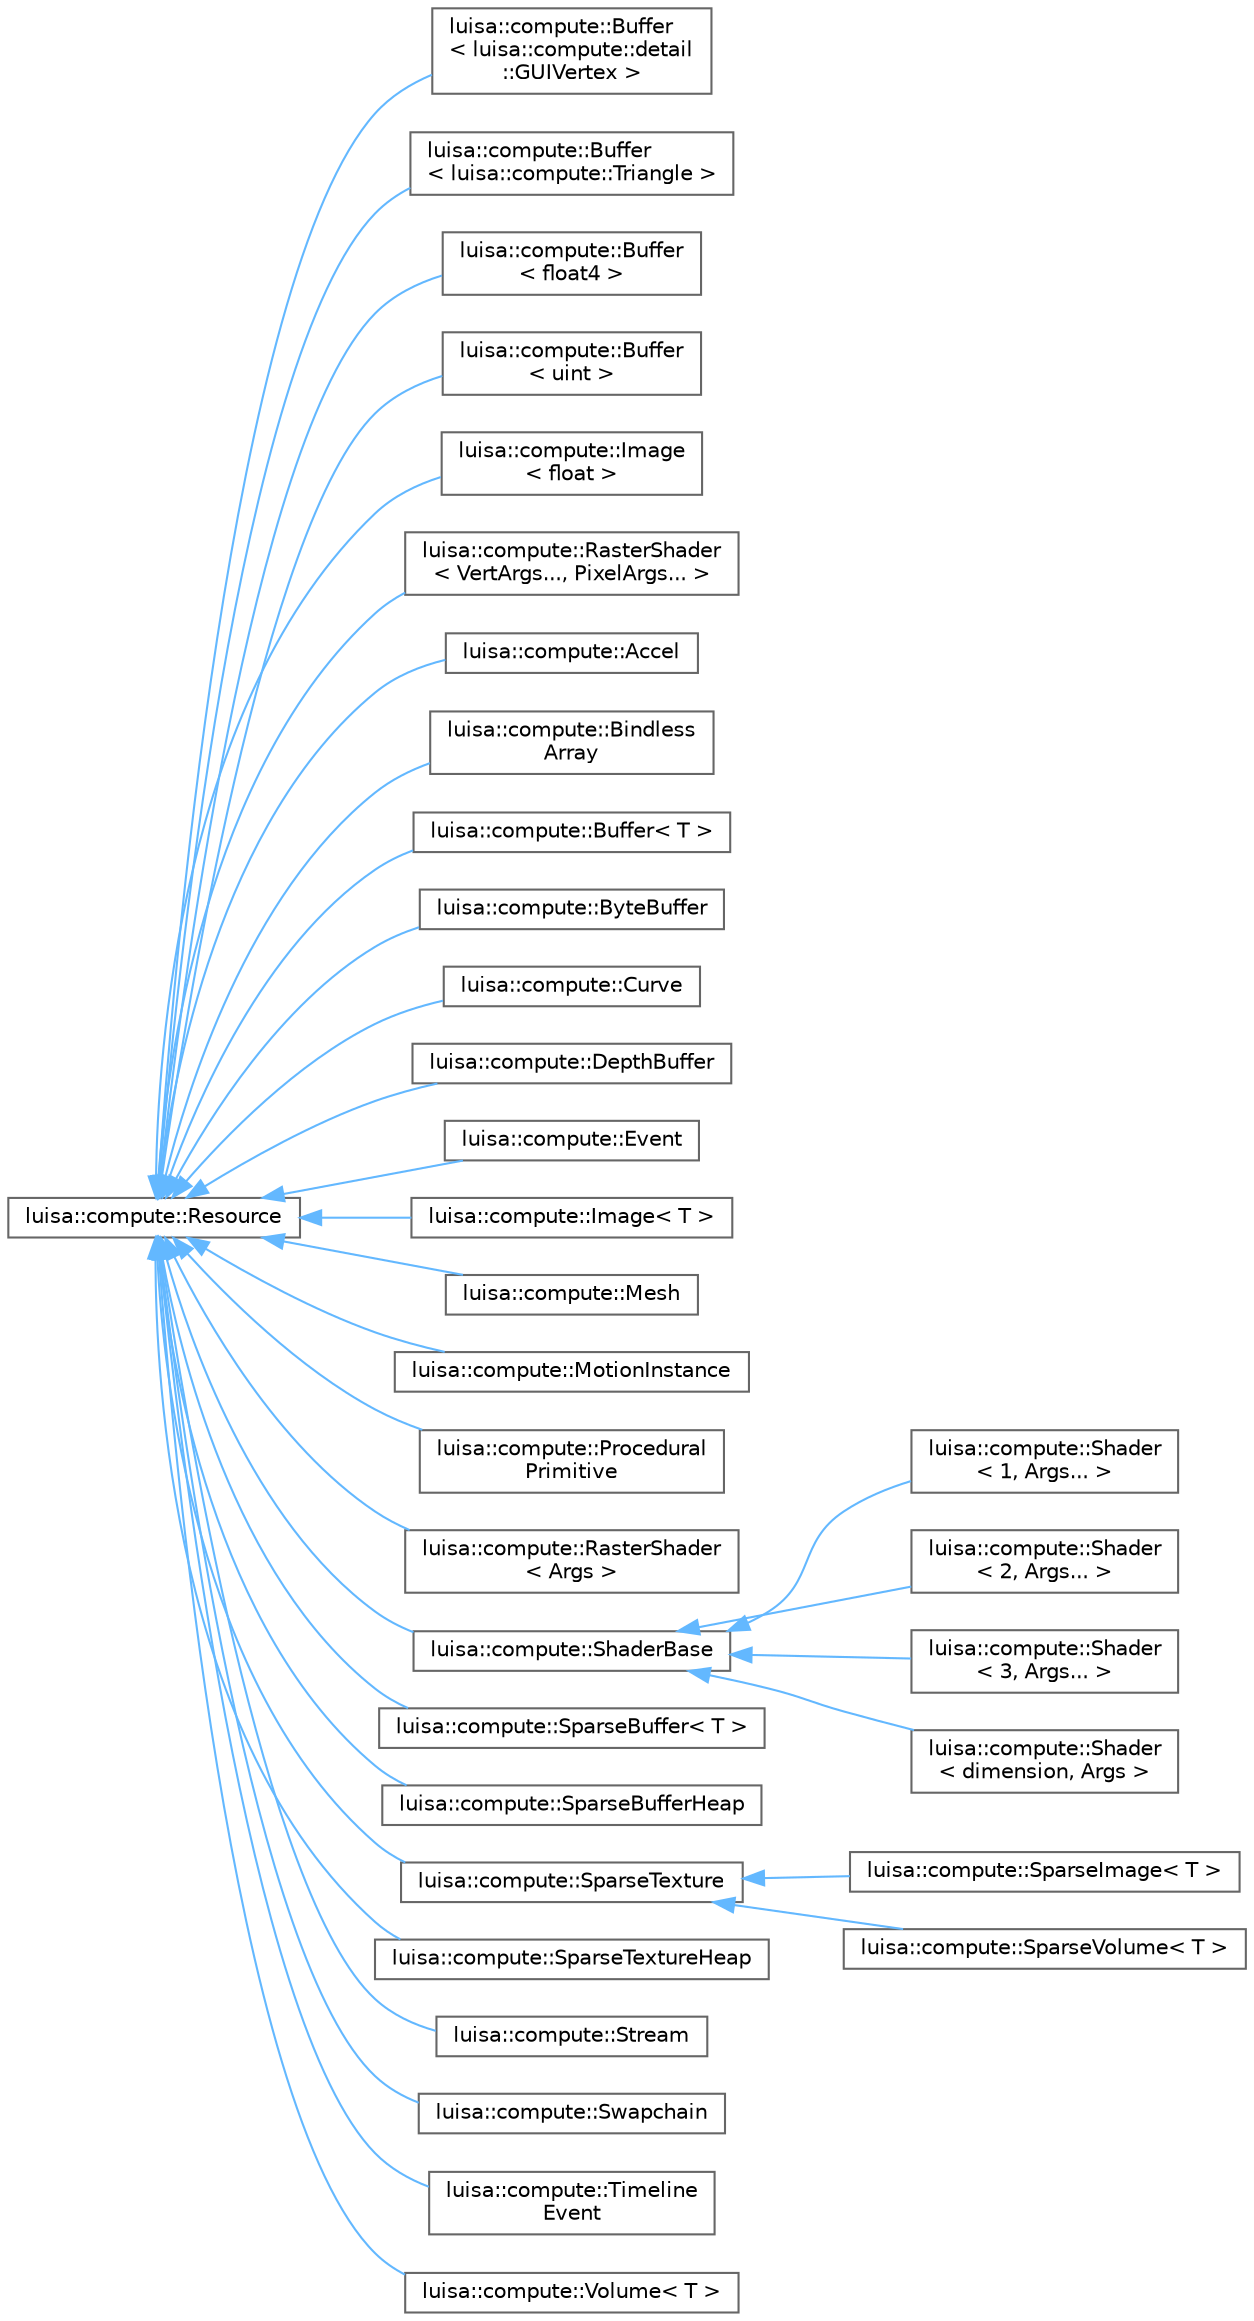 digraph "类继承关系图"
{
 // LATEX_PDF_SIZE
  bgcolor="transparent";
  edge [fontname=Helvetica,fontsize=10,labelfontname=Helvetica,labelfontsize=10];
  node [fontname=Helvetica,fontsize=10,shape=box,height=0.2,width=0.4];
  rankdir="LR";
  Node0 [id="Node000000",label="luisa::compute::Resource",height=0.2,width=0.4,color="grey40", fillcolor="white", style="filled",URL="$classluisa_1_1compute_1_1_resource.html",tooltip=" "];
  Node0 -> Node1 [id="edge1366_Node000000_Node000001",dir="back",color="steelblue1",style="solid",tooltip=" "];
  Node1 [id="Node000001",label="luisa::compute::Buffer\l\< luisa::compute::detail\l::GUIVertex \>",height=0.2,width=0.4,color="grey40", fillcolor="white", style="filled",URL="$classluisa_1_1compute_1_1_buffer.html",tooltip=" "];
  Node0 -> Node2 [id="edge1367_Node000000_Node000002",dir="back",color="steelblue1",style="solid",tooltip=" "];
  Node2 [id="Node000002",label="luisa::compute::Buffer\l\< luisa::compute::Triangle \>",height=0.2,width=0.4,color="grey40", fillcolor="white", style="filled",URL="$classluisa_1_1compute_1_1_buffer.html",tooltip=" "];
  Node0 -> Node3 [id="edge1368_Node000000_Node000003",dir="back",color="steelblue1",style="solid",tooltip=" "];
  Node3 [id="Node000003",label="luisa::compute::Buffer\l\< float4 \>",height=0.2,width=0.4,color="grey40", fillcolor="white", style="filled",URL="$classluisa_1_1compute_1_1_buffer.html",tooltip=" "];
  Node0 -> Node4 [id="edge1369_Node000000_Node000004",dir="back",color="steelblue1",style="solid",tooltip=" "];
  Node4 [id="Node000004",label="luisa::compute::Buffer\l\< uint \>",height=0.2,width=0.4,color="grey40", fillcolor="white", style="filled",URL="$classluisa_1_1compute_1_1_buffer.html",tooltip=" "];
  Node0 -> Node5 [id="edge1370_Node000000_Node000005",dir="back",color="steelblue1",style="solid",tooltip=" "];
  Node5 [id="Node000005",label="luisa::compute::Image\l\< float \>",height=0.2,width=0.4,color="grey40", fillcolor="white", style="filled",URL="$classluisa_1_1compute_1_1_image.html",tooltip=" "];
  Node0 -> Node6 [id="edge1371_Node000000_Node000006",dir="back",color="steelblue1",style="solid",tooltip=" "];
  Node6 [id="Node000006",label="luisa::compute::RasterShader\l\< VertArgs..., PixelArgs... \>",height=0.2,width=0.4,color="grey40", fillcolor="white", style="filled",URL="$classluisa_1_1compute_1_1_raster_shader.html",tooltip=" "];
  Node0 -> Node7 [id="edge1372_Node000000_Node000007",dir="back",color="steelblue1",style="solid",tooltip=" "];
  Node7 [id="Node000007",label="luisa::compute::Accel",height=0.2,width=0.4,color="grey40", fillcolor="white", style="filled",URL="$classluisa_1_1compute_1_1_accel.html",tooltip=" "];
  Node0 -> Node8 [id="edge1373_Node000000_Node000008",dir="back",color="steelblue1",style="solid",tooltip=" "];
  Node8 [id="Node000008",label="luisa::compute::Bindless\lArray",height=0.2,width=0.4,color="grey40", fillcolor="white", style="filled",URL="$classluisa_1_1compute_1_1_bindless_array.html",tooltip=" "];
  Node0 -> Node9 [id="edge1374_Node000000_Node000009",dir="back",color="steelblue1",style="solid",tooltip=" "];
  Node9 [id="Node000009",label="luisa::compute::Buffer\< T \>",height=0.2,width=0.4,color="grey40", fillcolor="white", style="filled",URL="$classluisa_1_1compute_1_1_buffer.html",tooltip=" "];
  Node0 -> Node10 [id="edge1375_Node000000_Node000010",dir="back",color="steelblue1",style="solid",tooltip=" "];
  Node10 [id="Node000010",label="luisa::compute::ByteBuffer",height=0.2,width=0.4,color="grey40", fillcolor="white", style="filled",URL="$classluisa_1_1compute_1_1_byte_buffer.html",tooltip=" "];
  Node0 -> Node11 [id="edge1376_Node000000_Node000011",dir="back",color="steelblue1",style="solid",tooltip=" "];
  Node11 [id="Node000011",label="luisa::compute::Curve",height=0.2,width=0.4,color="grey40", fillcolor="white", style="filled",URL="$classluisa_1_1compute_1_1_curve.html",tooltip=" "];
  Node0 -> Node12 [id="edge1377_Node000000_Node000012",dir="back",color="steelblue1",style="solid",tooltip=" "];
  Node12 [id="Node000012",label="luisa::compute::DepthBuffer",height=0.2,width=0.4,color="grey40", fillcolor="white", style="filled",URL="$classluisa_1_1compute_1_1_depth_buffer.html",tooltip=" "];
  Node0 -> Node13 [id="edge1378_Node000000_Node000013",dir="back",color="steelblue1",style="solid",tooltip=" "];
  Node13 [id="Node000013",label="luisa::compute::Event",height=0.2,width=0.4,color="grey40", fillcolor="white", style="filled",URL="$classluisa_1_1compute_1_1_event.html",tooltip=" "];
  Node0 -> Node14 [id="edge1379_Node000000_Node000014",dir="back",color="steelblue1",style="solid",tooltip=" "];
  Node14 [id="Node000014",label="luisa::compute::Image\< T \>",height=0.2,width=0.4,color="grey40", fillcolor="white", style="filled",URL="$classluisa_1_1compute_1_1_image.html",tooltip=" "];
  Node0 -> Node15 [id="edge1380_Node000000_Node000015",dir="back",color="steelblue1",style="solid",tooltip=" "];
  Node15 [id="Node000015",label="luisa::compute::Mesh",height=0.2,width=0.4,color="grey40", fillcolor="white", style="filled",URL="$classluisa_1_1compute_1_1_mesh.html",tooltip=" "];
  Node0 -> Node16 [id="edge1381_Node000000_Node000016",dir="back",color="steelblue1",style="solid",tooltip=" "];
  Node16 [id="Node000016",label="luisa::compute::MotionInstance",height=0.2,width=0.4,color="grey40", fillcolor="white", style="filled",URL="$classluisa_1_1compute_1_1_motion_instance.html",tooltip=" "];
  Node0 -> Node17 [id="edge1382_Node000000_Node000017",dir="back",color="steelblue1",style="solid",tooltip=" "];
  Node17 [id="Node000017",label="luisa::compute::Procedural\lPrimitive",height=0.2,width=0.4,color="grey40", fillcolor="white", style="filled",URL="$classluisa_1_1compute_1_1_procedural_primitive.html",tooltip=" "];
  Node0 -> Node18 [id="edge1383_Node000000_Node000018",dir="back",color="steelblue1",style="solid",tooltip=" "];
  Node18 [id="Node000018",label="luisa::compute::RasterShader\l\< Args \>",height=0.2,width=0.4,color="grey40", fillcolor="white", style="filled",URL="$classluisa_1_1compute_1_1_raster_shader.html",tooltip=" "];
  Node0 -> Node19 [id="edge1384_Node000000_Node000019",dir="back",color="steelblue1",style="solid",tooltip=" "];
  Node19 [id="Node000019",label="luisa::compute::ShaderBase",height=0.2,width=0.4,color="grey40", fillcolor="white", style="filled",URL="$classluisa_1_1compute_1_1_shader_base.html",tooltip=" "];
  Node19 -> Node20 [id="edge1385_Node000019_Node000020",dir="back",color="steelblue1",style="solid",tooltip=" "];
  Node20 [id="Node000020",label="luisa::compute::Shader\l\< 1, Args... \>",height=0.2,width=0.4,color="grey40", fillcolor="white", style="filled",URL="$classluisa_1_1compute_1_1_shader.html",tooltip=" "];
  Node19 -> Node21 [id="edge1386_Node000019_Node000021",dir="back",color="steelblue1",style="solid",tooltip=" "];
  Node21 [id="Node000021",label="luisa::compute::Shader\l\< 2, Args... \>",height=0.2,width=0.4,color="grey40", fillcolor="white", style="filled",URL="$classluisa_1_1compute_1_1_shader.html",tooltip=" "];
  Node19 -> Node22 [id="edge1387_Node000019_Node000022",dir="back",color="steelblue1",style="solid",tooltip=" "];
  Node22 [id="Node000022",label="luisa::compute::Shader\l\< 3, Args... \>",height=0.2,width=0.4,color="grey40", fillcolor="white", style="filled",URL="$classluisa_1_1compute_1_1_shader.html",tooltip=" "];
  Node19 -> Node23 [id="edge1388_Node000019_Node000023",dir="back",color="steelblue1",style="solid",tooltip=" "];
  Node23 [id="Node000023",label="luisa::compute::Shader\l\< dimension, Args \>",height=0.2,width=0.4,color="grey40", fillcolor="white", style="filled",URL="$classluisa_1_1compute_1_1_shader.html",tooltip=" "];
  Node0 -> Node24 [id="edge1389_Node000000_Node000024",dir="back",color="steelblue1",style="solid",tooltip=" "];
  Node24 [id="Node000024",label="luisa::compute::SparseBuffer\< T \>",height=0.2,width=0.4,color="grey40", fillcolor="white", style="filled",URL="$classluisa_1_1compute_1_1_sparse_buffer.html",tooltip=" "];
  Node0 -> Node25 [id="edge1390_Node000000_Node000025",dir="back",color="steelblue1",style="solid",tooltip=" "];
  Node25 [id="Node000025",label="luisa::compute::SparseBufferHeap",height=0.2,width=0.4,color="grey40", fillcolor="white", style="filled",URL="$classluisa_1_1compute_1_1_sparse_buffer_heap.html",tooltip=" "];
  Node0 -> Node26 [id="edge1391_Node000000_Node000026",dir="back",color="steelblue1",style="solid",tooltip=" "];
  Node26 [id="Node000026",label="luisa::compute::SparseTexture",height=0.2,width=0.4,color="grey40", fillcolor="white", style="filled",URL="$classluisa_1_1compute_1_1_sparse_texture.html",tooltip=" "];
  Node26 -> Node27 [id="edge1392_Node000026_Node000027",dir="back",color="steelblue1",style="solid",tooltip=" "];
  Node27 [id="Node000027",label="luisa::compute::SparseImage\< T \>",height=0.2,width=0.4,color="grey40", fillcolor="white", style="filled",URL="$classluisa_1_1compute_1_1_sparse_image.html",tooltip=" "];
  Node26 -> Node28 [id="edge1393_Node000026_Node000028",dir="back",color="steelblue1",style="solid",tooltip=" "];
  Node28 [id="Node000028",label="luisa::compute::SparseVolume\< T \>",height=0.2,width=0.4,color="grey40", fillcolor="white", style="filled",URL="$classluisa_1_1compute_1_1_sparse_volume.html",tooltip=" "];
  Node0 -> Node29 [id="edge1394_Node000000_Node000029",dir="back",color="steelblue1",style="solid",tooltip=" "];
  Node29 [id="Node000029",label="luisa::compute::SparseTextureHeap",height=0.2,width=0.4,color="grey40", fillcolor="white", style="filled",URL="$classluisa_1_1compute_1_1_sparse_texture_heap.html",tooltip=" "];
  Node0 -> Node30 [id="edge1395_Node000000_Node000030",dir="back",color="steelblue1",style="solid",tooltip=" "];
  Node30 [id="Node000030",label="luisa::compute::Stream",height=0.2,width=0.4,color="grey40", fillcolor="white", style="filled",URL="$classluisa_1_1compute_1_1_stream.html",tooltip=" "];
  Node0 -> Node31 [id="edge1396_Node000000_Node000031",dir="back",color="steelblue1",style="solid",tooltip=" "];
  Node31 [id="Node000031",label="luisa::compute::Swapchain",height=0.2,width=0.4,color="grey40", fillcolor="white", style="filled",URL="$classluisa_1_1compute_1_1_swapchain.html",tooltip=" "];
  Node0 -> Node32 [id="edge1397_Node000000_Node000032",dir="back",color="steelblue1",style="solid",tooltip=" "];
  Node32 [id="Node000032",label="luisa::compute::Timeline\lEvent",height=0.2,width=0.4,color="grey40", fillcolor="white", style="filled",URL="$classluisa_1_1compute_1_1_timeline_event.html",tooltip=" "];
  Node0 -> Node33 [id="edge1398_Node000000_Node000033",dir="back",color="steelblue1",style="solid",tooltip=" "];
  Node33 [id="Node000033",label="luisa::compute::Volume\< T \>",height=0.2,width=0.4,color="grey40", fillcolor="white", style="filled",URL="$classluisa_1_1compute_1_1_volume.html",tooltip=" "];
}
